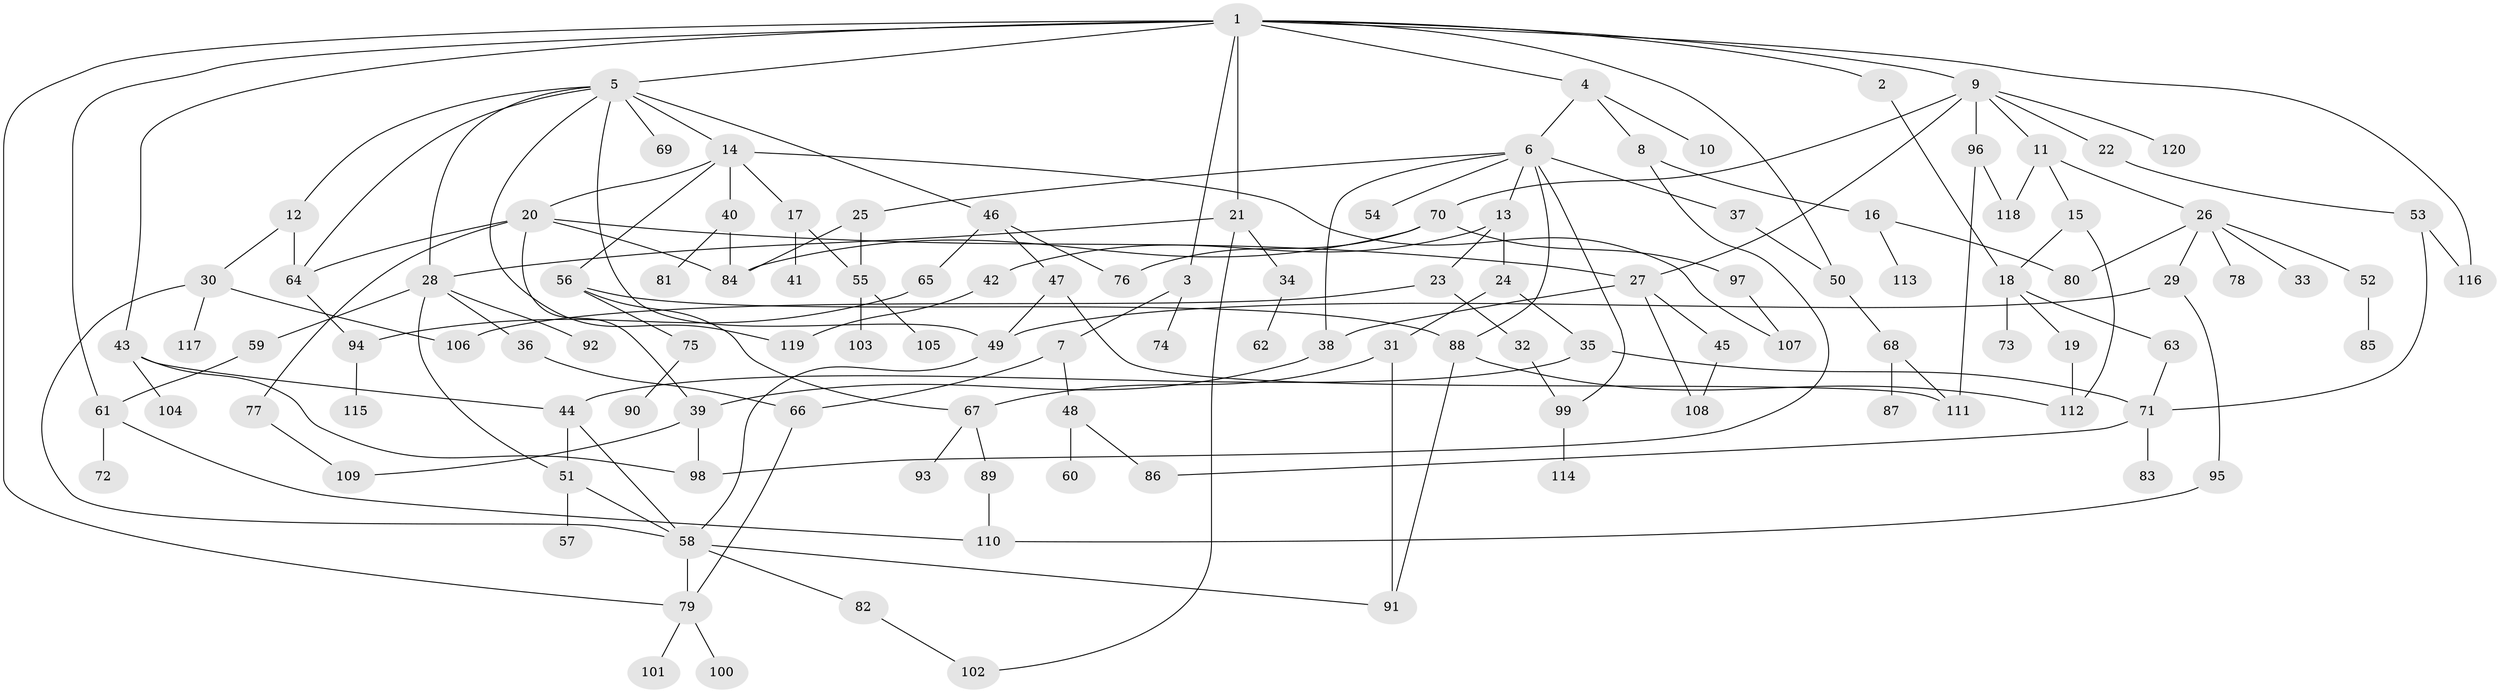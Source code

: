 // coarse degree distribution, {12: 0.020833333333333332, 4: 0.25, 2: 0.25, 3: 0.22916666666666666, 7: 0.020833333333333332, 6: 0.041666666666666664, 5: 0.10416666666666667, 10: 0.020833333333333332, 1: 0.0625}
// Generated by graph-tools (version 1.1) at 2025/48/03/04/25 22:48:56]
// undirected, 120 vertices, 169 edges
graph export_dot {
  node [color=gray90,style=filled];
  1;
  2;
  3;
  4;
  5;
  6;
  7;
  8;
  9;
  10;
  11;
  12;
  13;
  14;
  15;
  16;
  17;
  18;
  19;
  20;
  21;
  22;
  23;
  24;
  25;
  26;
  27;
  28;
  29;
  30;
  31;
  32;
  33;
  34;
  35;
  36;
  37;
  38;
  39;
  40;
  41;
  42;
  43;
  44;
  45;
  46;
  47;
  48;
  49;
  50;
  51;
  52;
  53;
  54;
  55;
  56;
  57;
  58;
  59;
  60;
  61;
  62;
  63;
  64;
  65;
  66;
  67;
  68;
  69;
  70;
  71;
  72;
  73;
  74;
  75;
  76;
  77;
  78;
  79;
  80;
  81;
  82;
  83;
  84;
  85;
  86;
  87;
  88;
  89;
  90;
  91;
  92;
  93;
  94;
  95;
  96;
  97;
  98;
  99;
  100;
  101;
  102;
  103;
  104;
  105;
  106;
  107;
  108;
  109;
  110;
  111;
  112;
  113;
  114;
  115;
  116;
  117;
  118;
  119;
  120;
  1 -- 2;
  1 -- 3;
  1 -- 4;
  1 -- 5;
  1 -- 9;
  1 -- 21;
  1 -- 43;
  1 -- 50;
  1 -- 116;
  1 -- 79;
  1 -- 61;
  2 -- 18;
  3 -- 7;
  3 -- 74;
  4 -- 6;
  4 -- 8;
  4 -- 10;
  5 -- 12;
  5 -- 14;
  5 -- 28;
  5 -- 46;
  5 -- 69;
  5 -- 119;
  5 -- 64;
  5 -- 49;
  6 -- 13;
  6 -- 25;
  6 -- 37;
  6 -- 38;
  6 -- 54;
  6 -- 88;
  6 -- 99;
  7 -- 48;
  7 -- 66;
  8 -- 16;
  8 -- 98;
  9 -- 11;
  9 -- 22;
  9 -- 27;
  9 -- 70;
  9 -- 96;
  9 -- 120;
  11 -- 15;
  11 -- 26;
  11 -- 118;
  12 -- 30;
  12 -- 64;
  13 -- 23;
  13 -- 24;
  13 -- 42;
  14 -- 17;
  14 -- 20;
  14 -- 40;
  14 -- 56;
  14 -- 107;
  15 -- 112;
  15 -- 18;
  16 -- 80;
  16 -- 113;
  17 -- 41;
  17 -- 55;
  18 -- 19;
  18 -- 63;
  18 -- 73;
  19 -- 112;
  20 -- 39;
  20 -- 64;
  20 -- 77;
  20 -- 84;
  20 -- 27;
  21 -- 34;
  21 -- 102;
  21 -- 28;
  22 -- 53;
  23 -- 32;
  23 -- 106;
  24 -- 31;
  24 -- 35;
  25 -- 84;
  25 -- 55;
  26 -- 29;
  26 -- 33;
  26 -- 52;
  26 -- 78;
  26 -- 80;
  27 -- 45;
  27 -- 108;
  27 -- 38;
  28 -- 36;
  28 -- 51;
  28 -- 59;
  28 -- 92;
  29 -- 95;
  29 -- 49;
  30 -- 58;
  30 -- 106;
  30 -- 117;
  31 -- 67;
  31 -- 91;
  32 -- 99;
  34 -- 62;
  35 -- 44;
  35 -- 71;
  36 -- 66;
  37 -- 50;
  38 -- 39;
  39 -- 109;
  39 -- 98;
  40 -- 81;
  40 -- 84;
  42 -- 119;
  43 -- 98;
  43 -- 104;
  43 -- 44;
  44 -- 51;
  44 -- 58;
  45 -- 108;
  46 -- 47;
  46 -- 65;
  46 -- 76;
  47 -- 49;
  47 -- 111;
  48 -- 60;
  48 -- 86;
  49 -- 58;
  50 -- 68;
  51 -- 57;
  51 -- 58;
  52 -- 85;
  53 -- 116;
  53 -- 71;
  55 -- 103;
  55 -- 105;
  56 -- 67;
  56 -- 75;
  56 -- 88;
  58 -- 82;
  58 -- 91;
  58 -- 79;
  59 -- 61;
  61 -- 72;
  61 -- 110;
  63 -- 71;
  64 -- 94;
  65 -- 94;
  66 -- 79;
  67 -- 89;
  67 -- 93;
  68 -- 87;
  68 -- 111;
  70 -- 97;
  70 -- 76;
  70 -- 84;
  71 -- 83;
  71 -- 86;
  75 -- 90;
  77 -- 109;
  79 -- 100;
  79 -- 101;
  82 -- 102;
  88 -- 112;
  88 -- 91;
  89 -- 110;
  94 -- 115;
  95 -- 110;
  96 -- 118;
  96 -- 111;
  97 -- 107;
  99 -- 114;
}
